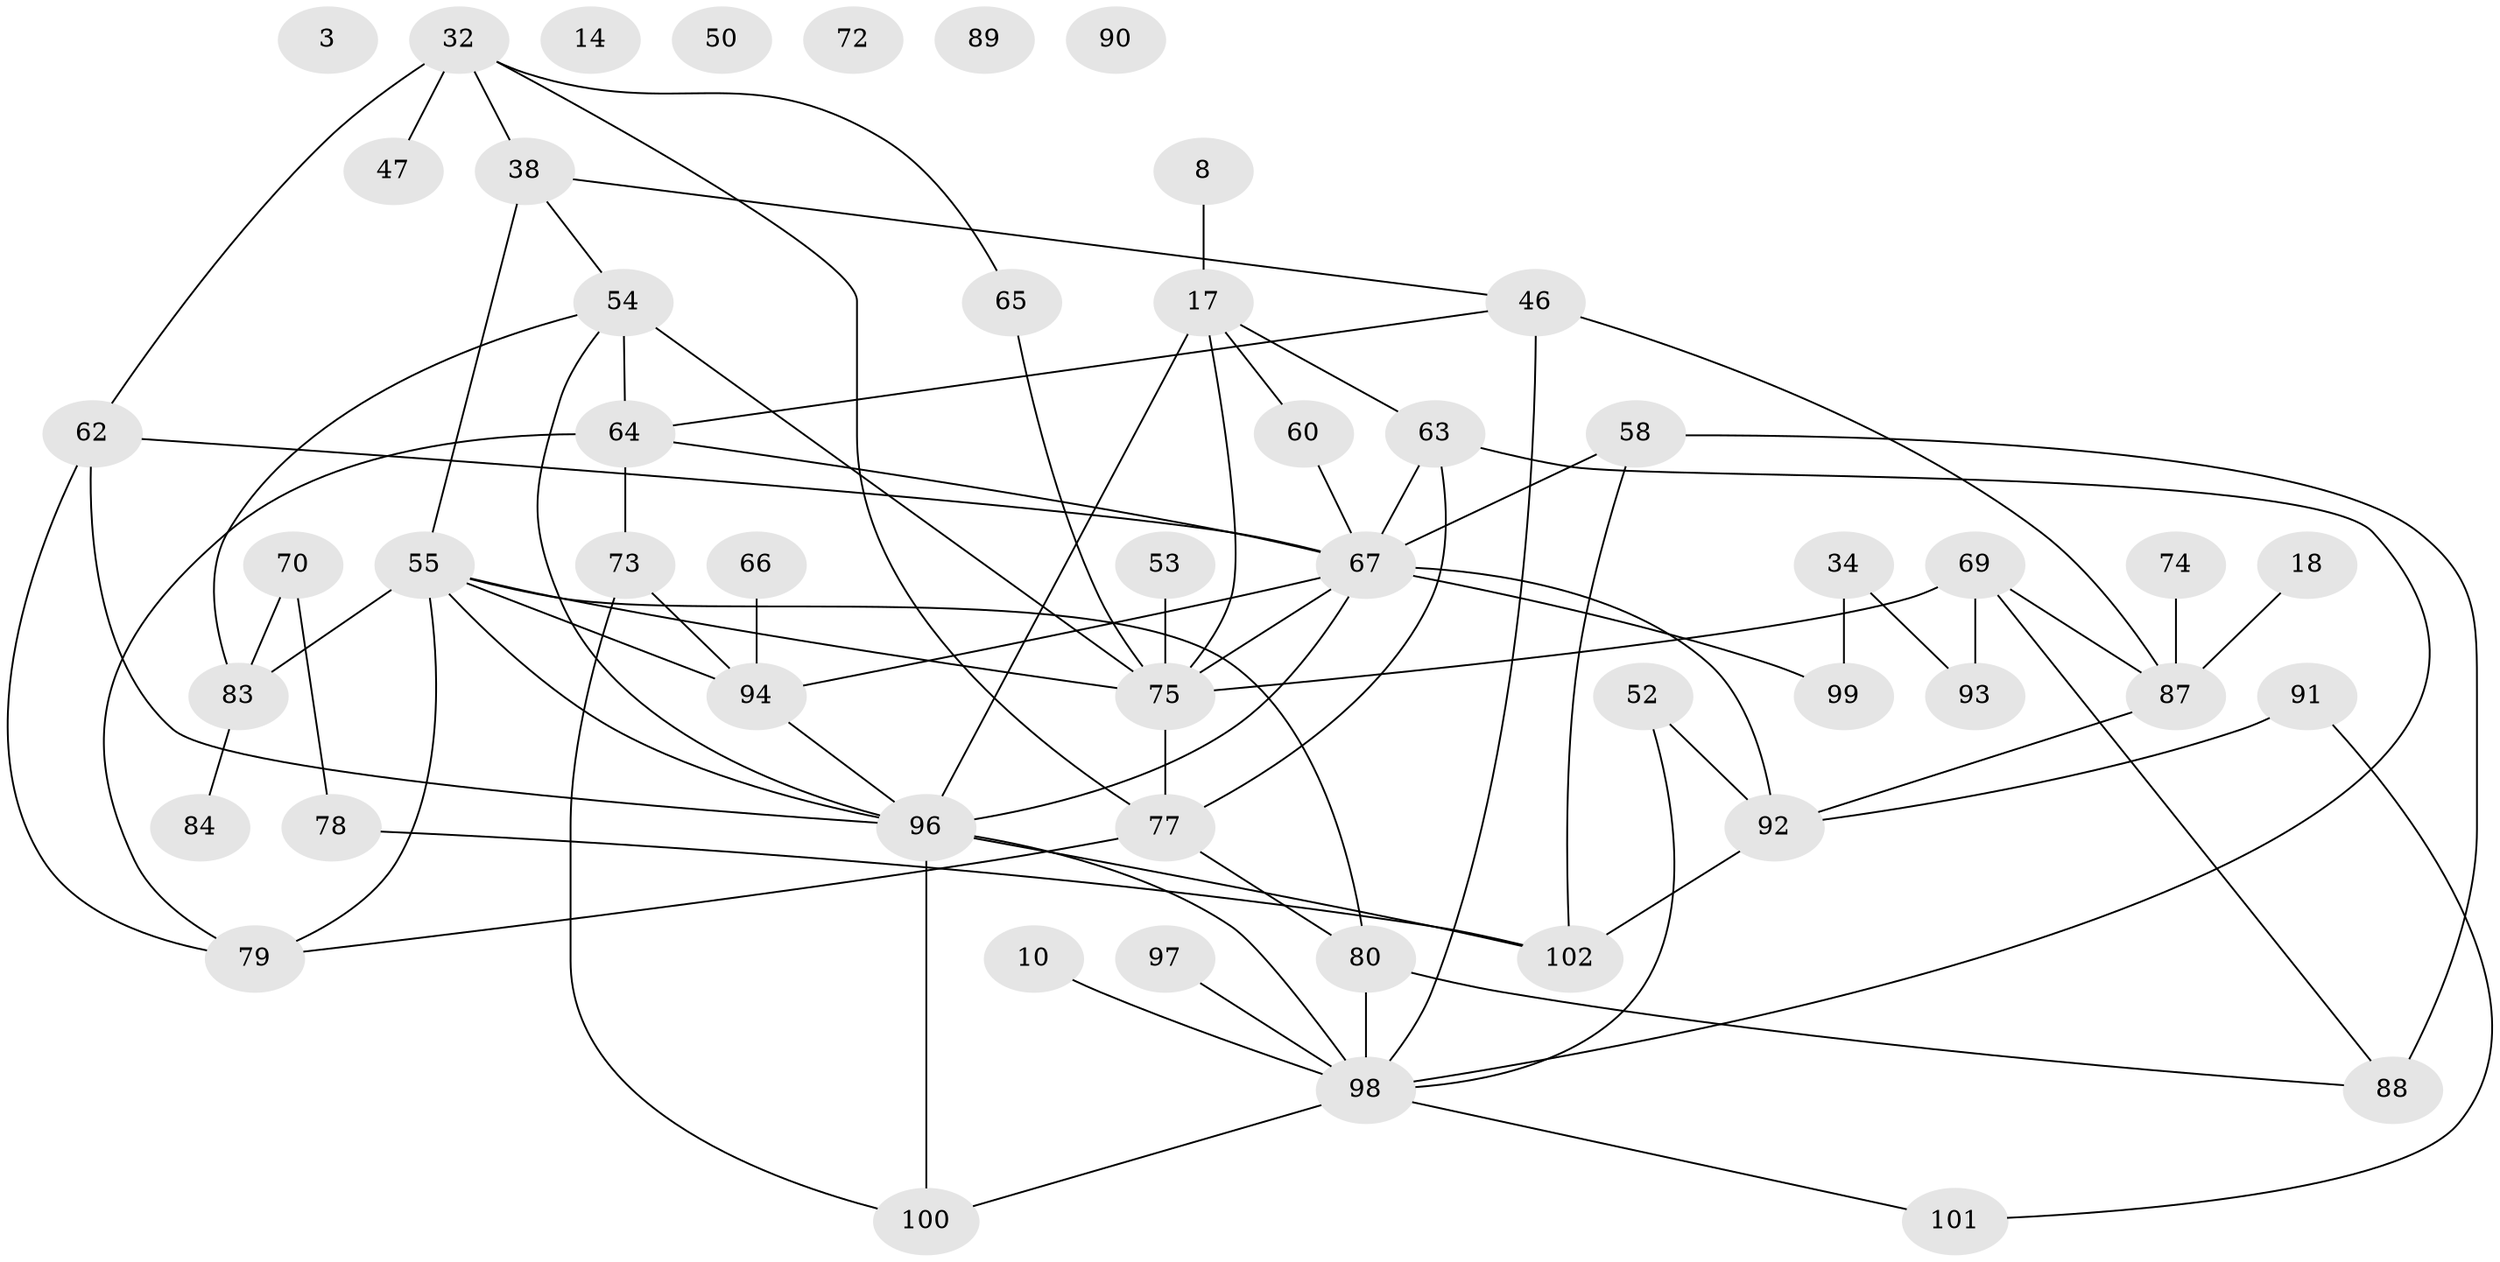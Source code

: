 // original degree distribution, {3: 0.30392156862745096, 0: 0.058823529411764705, 2: 0.17647058823529413, 5: 0.058823529411764705, 4: 0.17647058823529413, 1: 0.13725490196078433, 8: 0.00980392156862745, 6: 0.06862745098039216, 7: 0.00980392156862745}
// Generated by graph-tools (version 1.1) at 2025/39/03/09/25 04:39:55]
// undirected, 51 vertices, 80 edges
graph export_dot {
graph [start="1"]
  node [color=gray90,style=filled];
  3;
  8;
  10;
  14;
  17;
  18;
  32;
  34;
  38;
  46 [super="+31"];
  47;
  50;
  52;
  53;
  54 [super="+51"];
  55 [super="+19"];
  58;
  60 [super="+24+39"];
  62 [super="+30"];
  63;
  64 [super="+56"];
  65;
  66;
  67 [super="+12+35+61"];
  69 [super="+29"];
  70;
  72;
  73 [super="+71"];
  74;
  75 [super="+45+68"];
  77 [super="+49"];
  78;
  79 [super="+23+26+33"];
  80 [super="+5+7"];
  83;
  84;
  87 [super="+82"];
  88 [super="+27"];
  89;
  90;
  91 [super="+40"];
  92 [super="+86"];
  93;
  94 [super="+81"];
  96 [super="+25+95+41"];
  97;
  98 [super="+43+57+85"];
  99;
  100;
  101;
  102 [super="+22"];
  8 -- 17;
  10 -- 98;
  17 -- 60;
  17 -- 63;
  17 -- 75 [weight=2];
  17 -- 96 [weight=3];
  18 -- 87;
  32 -- 38;
  32 -- 47;
  32 -- 62 [weight=2];
  32 -- 65;
  32 -- 77;
  34 -- 93;
  34 -- 99;
  38 -- 55 [weight=2];
  38 -- 46;
  38 -- 54;
  46 -- 64;
  46 -- 98 [weight=2];
  46 -- 87;
  52 -- 92;
  52 -- 98;
  53 -- 75;
  54 -- 83;
  54 -- 64 [weight=2];
  54 -- 96;
  54 -- 75;
  55 -- 75 [weight=2];
  55 -- 83;
  55 -- 94 [weight=2];
  55 -- 79;
  55 -- 96;
  55 -- 80;
  58 -- 88 [weight=2];
  58 -- 67 [weight=2];
  58 -- 102;
  60 -- 67;
  62 -- 96;
  62 -- 79;
  62 -- 67;
  63 -- 77;
  63 -- 67;
  63 -- 98;
  64 -- 67 [weight=2];
  64 -- 73 [weight=2];
  64 -- 79;
  65 -- 75;
  66 -- 94;
  67 -- 75 [weight=2];
  67 -- 99;
  67 -- 92 [weight=2];
  67 -- 96 [weight=2];
  67 -- 94;
  69 -- 88;
  69 -- 75;
  69 -- 93;
  69 -- 87;
  70 -- 78;
  70 -- 83;
  73 -- 100;
  73 -- 94;
  74 -- 87;
  75 -- 77;
  77 -- 79;
  77 -- 80;
  78 -- 102;
  80 -- 88;
  80 -- 98;
  83 -- 84;
  87 -- 92;
  91 -- 92;
  91 -- 101;
  92 -- 102;
  94 -- 96 [weight=2];
  96 -- 100 [weight=2];
  96 -- 102 [weight=2];
  96 -- 98 [weight=2];
  97 -- 98;
  98 -- 101;
  98 -- 100;
}
